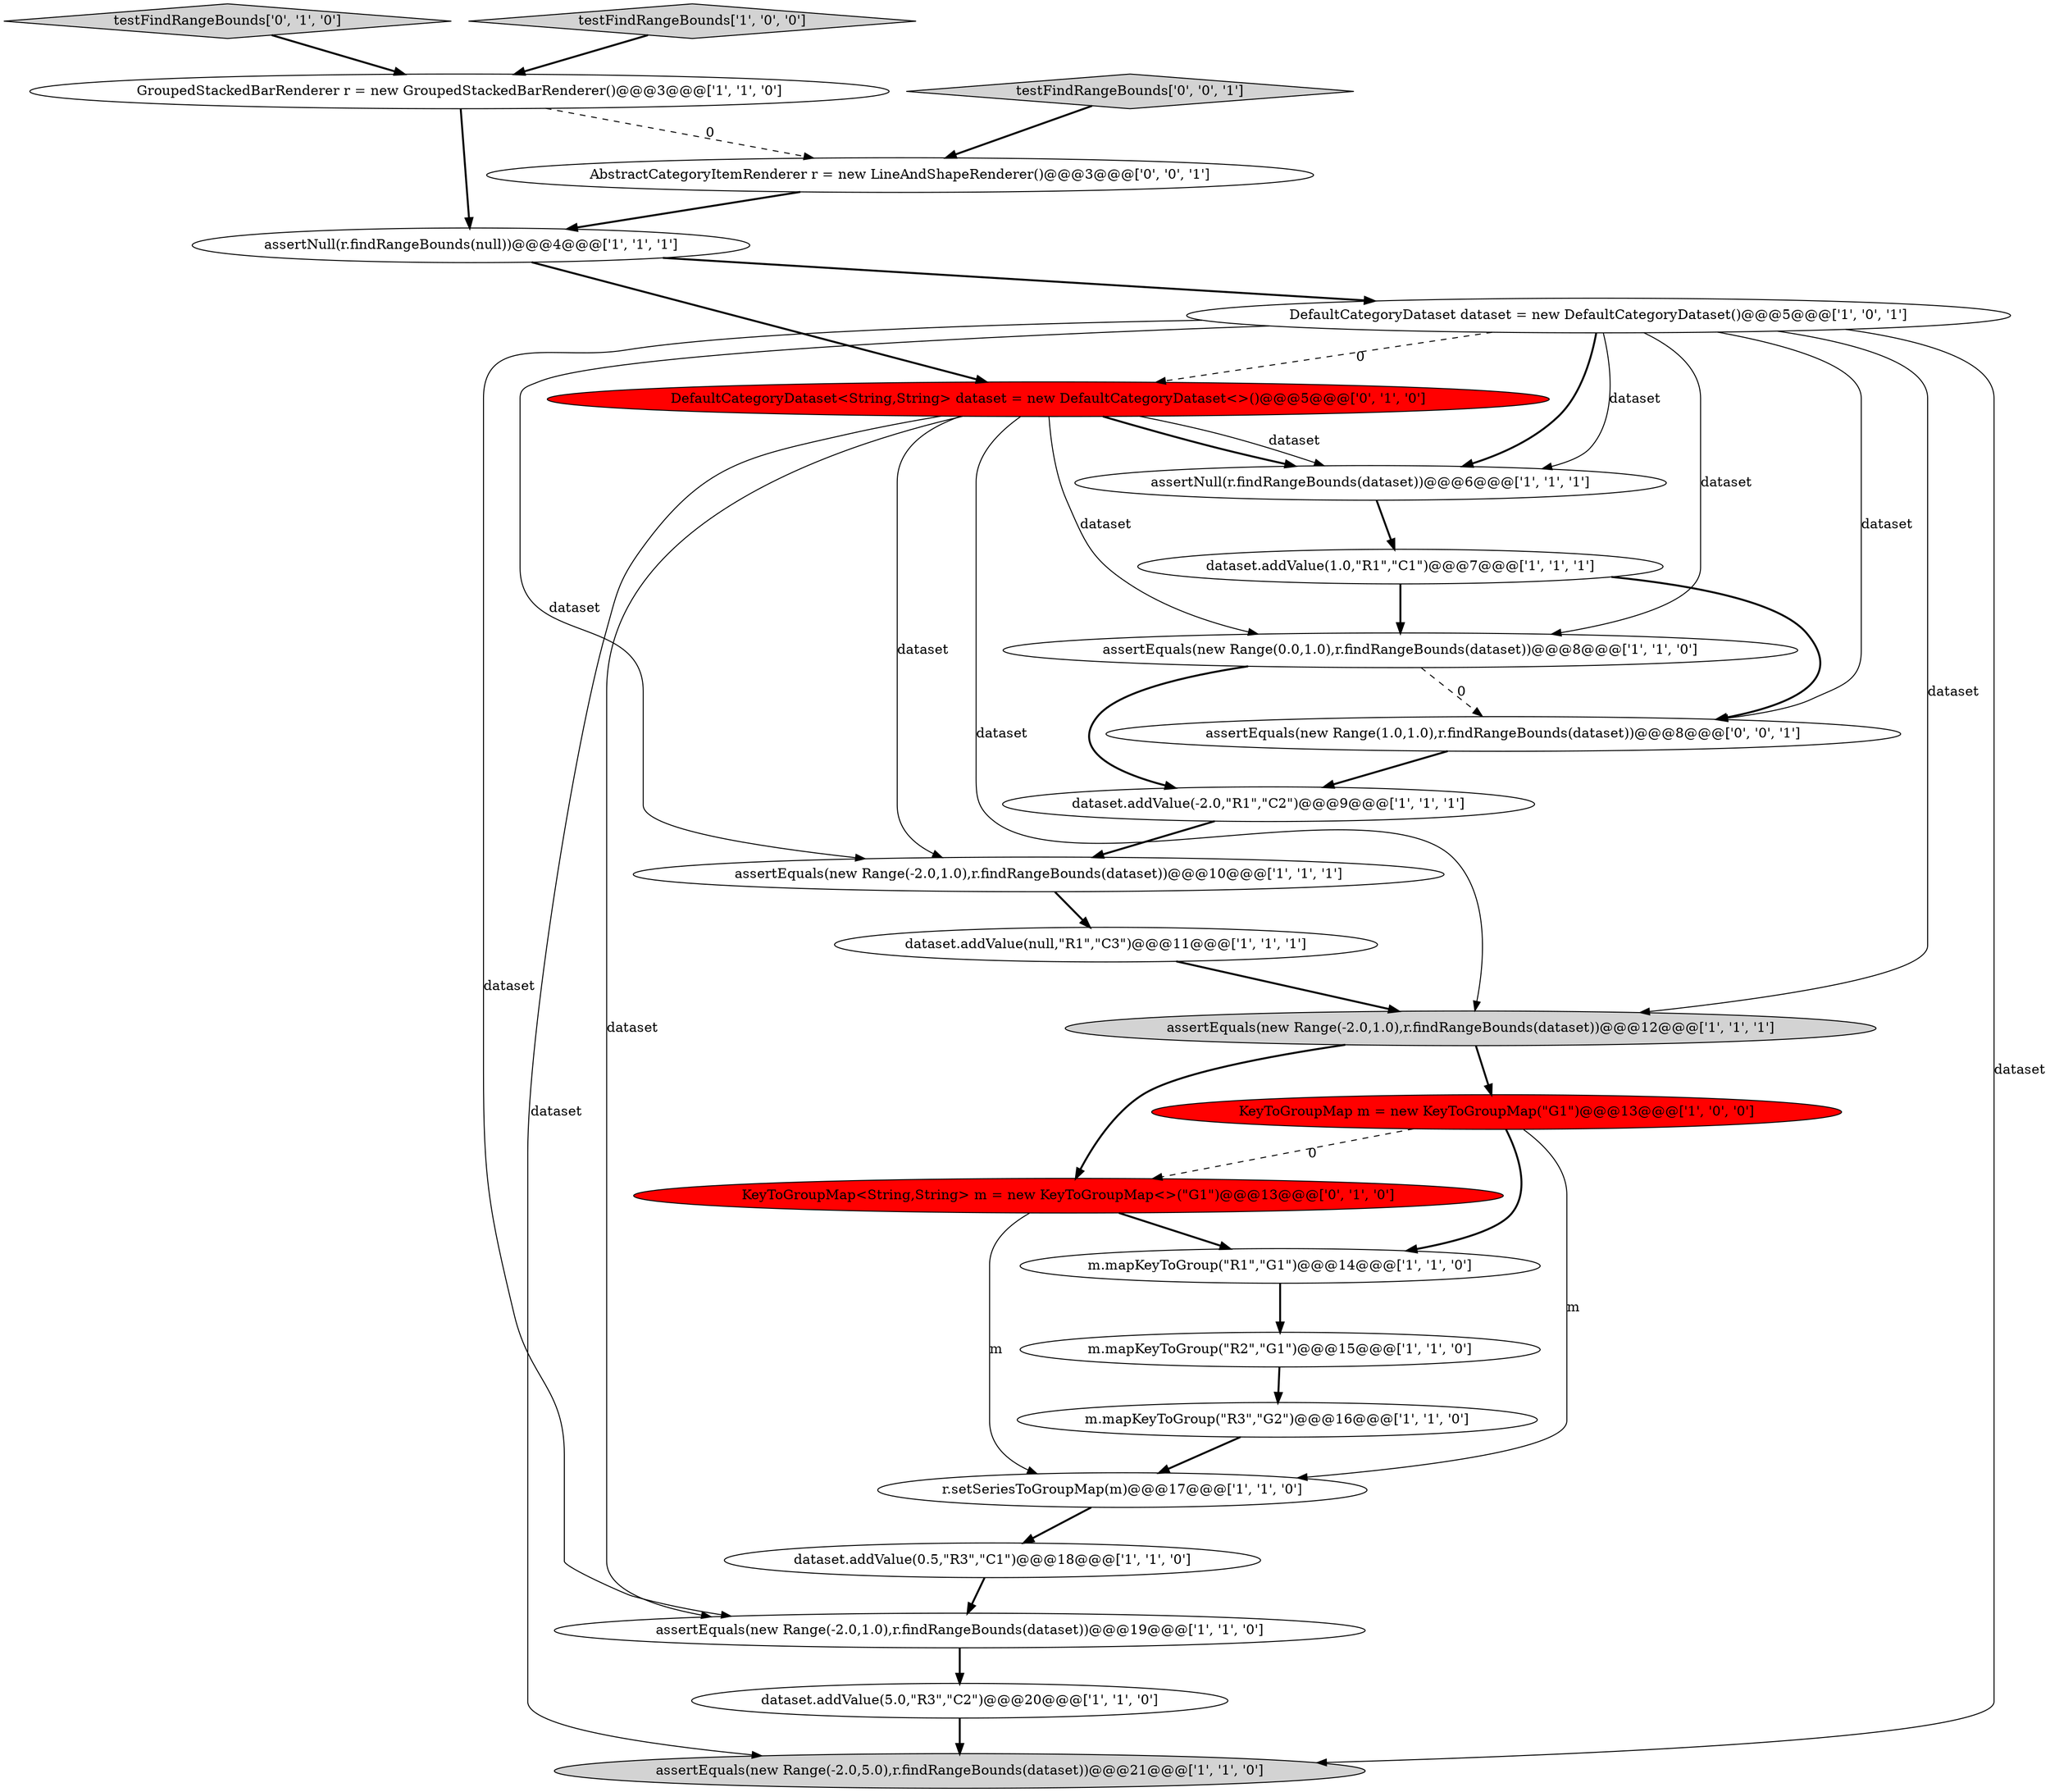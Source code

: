 digraph {
21 [style = filled, label = "testFindRangeBounds['0', '1', '0']", fillcolor = lightgray, shape = diamond image = "AAA0AAABBB2BBB"];
4 [style = filled, label = "dataset.addValue(5.0,\"R3\",\"C2\")@@@20@@@['1', '1', '0']", fillcolor = white, shape = ellipse image = "AAA0AAABBB1BBB"];
16 [style = filled, label = "GroupedStackedBarRenderer r = new GroupedStackedBarRenderer()@@@3@@@['1', '1', '0']", fillcolor = white, shape = ellipse image = "AAA0AAABBB1BBB"];
24 [style = filled, label = "assertEquals(new Range(1.0,1.0),r.findRangeBounds(dataset))@@@8@@@['0', '0', '1']", fillcolor = white, shape = ellipse image = "AAA0AAABBB3BBB"];
2 [style = filled, label = "KeyToGroupMap m = new KeyToGroupMap(\"G1\")@@@13@@@['1', '0', '0']", fillcolor = red, shape = ellipse image = "AAA1AAABBB1BBB"];
7 [style = filled, label = "r.setSeriesToGroupMap(m)@@@17@@@['1', '1', '0']", fillcolor = white, shape = ellipse image = "AAA0AAABBB1BBB"];
20 [style = filled, label = "KeyToGroupMap<String,String> m = new KeyToGroupMap<>(\"G1\")@@@13@@@['0', '1', '0']", fillcolor = red, shape = ellipse image = "AAA1AAABBB2BBB"];
23 [style = filled, label = "AbstractCategoryItemRenderer r = new LineAndShapeRenderer()@@@3@@@['0', '0', '1']", fillcolor = white, shape = ellipse image = "AAA0AAABBB3BBB"];
18 [style = filled, label = "assertNull(r.findRangeBounds(dataset))@@@6@@@['1', '1', '1']", fillcolor = white, shape = ellipse image = "AAA0AAABBB1BBB"];
12 [style = filled, label = "assertEquals(new Range(0.0,1.0),r.findRangeBounds(dataset))@@@8@@@['1', '1', '0']", fillcolor = white, shape = ellipse image = "AAA0AAABBB1BBB"];
9 [style = filled, label = "DefaultCategoryDataset dataset = new DefaultCategoryDataset()@@@5@@@['1', '0', '1']", fillcolor = white, shape = ellipse image = "AAA0AAABBB1BBB"];
1 [style = filled, label = "assertNull(r.findRangeBounds(null))@@@4@@@['1', '1', '1']", fillcolor = white, shape = ellipse image = "AAA0AAABBB1BBB"];
5 [style = filled, label = "dataset.addValue(1.0,\"R1\",\"C1\")@@@7@@@['1', '1', '1']", fillcolor = white, shape = ellipse image = "AAA0AAABBB1BBB"];
6 [style = filled, label = "assertEquals(new Range(-2.0,1.0),r.findRangeBounds(dataset))@@@10@@@['1', '1', '1']", fillcolor = white, shape = ellipse image = "AAA0AAABBB1BBB"];
14 [style = filled, label = "testFindRangeBounds['1', '0', '0']", fillcolor = lightgray, shape = diamond image = "AAA0AAABBB1BBB"];
17 [style = filled, label = "dataset.addValue(-2.0,\"R1\",\"C2\")@@@9@@@['1', '1', '1']", fillcolor = white, shape = ellipse image = "AAA0AAABBB1BBB"];
22 [style = filled, label = "DefaultCategoryDataset<String,String> dataset = new DefaultCategoryDataset<>()@@@5@@@['0', '1', '0']", fillcolor = red, shape = ellipse image = "AAA1AAABBB2BBB"];
10 [style = filled, label = "m.mapKeyToGroup(\"R1\",\"G1\")@@@14@@@['1', '1', '0']", fillcolor = white, shape = ellipse image = "AAA0AAABBB1BBB"];
13 [style = filled, label = "dataset.addValue(null,\"R1\",\"C3\")@@@11@@@['1', '1', '1']", fillcolor = white, shape = ellipse image = "AAA0AAABBB1BBB"];
11 [style = filled, label = "m.mapKeyToGroup(\"R3\",\"G2\")@@@16@@@['1', '1', '0']", fillcolor = white, shape = ellipse image = "AAA0AAABBB1BBB"];
25 [style = filled, label = "testFindRangeBounds['0', '0', '1']", fillcolor = lightgray, shape = diamond image = "AAA0AAABBB3BBB"];
19 [style = filled, label = "assertEquals(new Range(-2.0,5.0),r.findRangeBounds(dataset))@@@21@@@['1', '1', '0']", fillcolor = lightgray, shape = ellipse image = "AAA0AAABBB1BBB"];
15 [style = filled, label = "assertEquals(new Range(-2.0,1.0),r.findRangeBounds(dataset))@@@12@@@['1', '1', '1']", fillcolor = lightgray, shape = ellipse image = "AAA0AAABBB1BBB"];
3 [style = filled, label = "m.mapKeyToGroup(\"R2\",\"G1\")@@@15@@@['1', '1', '0']", fillcolor = white, shape = ellipse image = "AAA0AAABBB1BBB"];
0 [style = filled, label = "assertEquals(new Range(-2.0,1.0),r.findRangeBounds(dataset))@@@19@@@['1', '1', '0']", fillcolor = white, shape = ellipse image = "AAA0AAABBB1BBB"];
8 [style = filled, label = "dataset.addValue(0.5,\"R3\",\"C1\")@@@18@@@['1', '1', '0']", fillcolor = white, shape = ellipse image = "AAA0AAABBB1BBB"];
14->16 [style = bold, label=""];
15->2 [style = bold, label=""];
22->18 [style = solid, label="dataset"];
22->6 [style = solid, label="dataset"];
2->20 [style = dashed, label="0"];
22->15 [style = solid, label="dataset"];
20->7 [style = solid, label="m"];
17->6 [style = bold, label=""];
25->23 [style = bold, label=""];
9->15 [style = solid, label="dataset"];
12->17 [style = bold, label=""];
4->19 [style = bold, label=""];
3->11 [style = bold, label=""];
10->3 [style = bold, label=""];
9->22 [style = dashed, label="0"];
2->7 [style = solid, label="m"];
16->23 [style = dashed, label="0"];
2->10 [style = bold, label=""];
7->8 [style = bold, label=""];
9->12 [style = solid, label="dataset"];
1->9 [style = bold, label=""];
20->10 [style = bold, label=""];
1->22 [style = bold, label=""];
8->0 [style = bold, label=""];
22->18 [style = bold, label=""];
9->18 [style = solid, label="dataset"];
9->18 [style = bold, label=""];
16->1 [style = bold, label=""];
5->12 [style = bold, label=""];
0->4 [style = bold, label=""];
15->20 [style = bold, label=""];
18->5 [style = bold, label=""];
6->13 [style = bold, label=""];
5->24 [style = bold, label=""];
12->24 [style = dashed, label="0"];
24->17 [style = bold, label=""];
22->0 [style = solid, label="dataset"];
22->19 [style = solid, label="dataset"];
21->16 [style = bold, label=""];
23->1 [style = bold, label=""];
13->15 [style = bold, label=""];
9->6 [style = solid, label="dataset"];
11->7 [style = bold, label=""];
9->19 [style = solid, label="dataset"];
22->12 [style = solid, label="dataset"];
9->24 [style = solid, label="dataset"];
9->0 [style = solid, label="dataset"];
}
